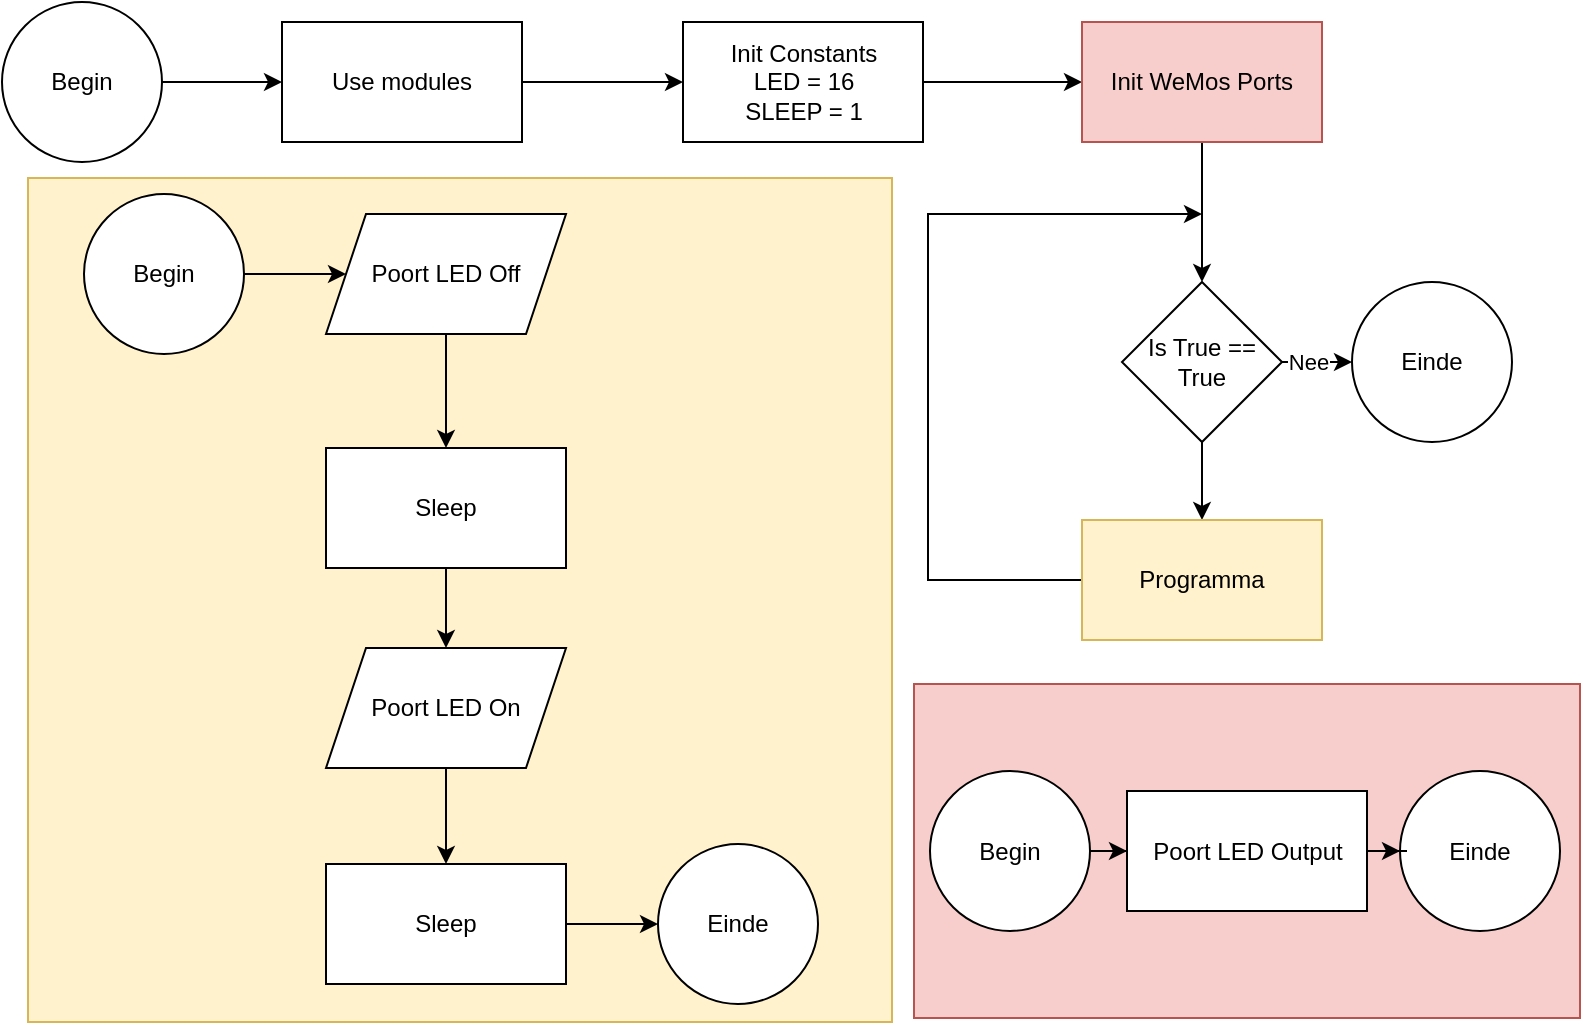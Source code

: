 <mxfile version="14.5.1" type="device"><diagram id="FptJ6I6IV6laAxU_Xkw_" name="Page-1"><mxGraphModel dx="1346" dy="822" grid="0" gridSize="10" guides="1" tooltips="1" connect="1" arrows="1" fold="1" page="1" pageScale="1" pageWidth="827" pageHeight="1169" math="0" shadow="0"><root><mxCell id="0"/><mxCell id="1" parent="0"/><mxCell id="fJK4ORwqmugWFQOjTGRw-18" value="" style="rounded=0;whiteSpace=wrap;html=1;fillColor=#fff2cc;strokeColor=#d6b656;" parent="1" vertex="1"><mxGeometry x="26" y="145" width="432" height="422" as="geometry"/></mxCell><mxCell id="fJK4ORwqmugWFQOjTGRw-3" value="" style="edgeStyle=orthogonalEdgeStyle;rounded=0;orthogonalLoop=1;jettySize=auto;html=1;" parent="1" source="fJK4ORwqmugWFQOjTGRw-1" target="fJK4ORwqmugWFQOjTGRw-2" edge="1"><mxGeometry relative="1" as="geometry"/></mxCell><mxCell id="fJK4ORwqmugWFQOjTGRw-1" value="Begin" style="ellipse;whiteSpace=wrap;html=1;aspect=fixed;" parent="1" vertex="1"><mxGeometry x="13" y="57" width="80" height="80" as="geometry"/></mxCell><mxCell id="fJK4ORwqmugWFQOjTGRw-5" value="" style="edgeStyle=orthogonalEdgeStyle;rounded=0;orthogonalLoop=1;jettySize=auto;html=1;" parent="1" source="fJK4ORwqmugWFQOjTGRw-2" target="fJK4ORwqmugWFQOjTGRw-4" edge="1"><mxGeometry relative="1" as="geometry"/></mxCell><mxCell id="fJK4ORwqmugWFQOjTGRw-2" value="Use modules" style="whiteSpace=wrap;html=1;" parent="1" vertex="1"><mxGeometry x="153" y="67" width="120" height="60" as="geometry"/></mxCell><mxCell id="fJK4ORwqmugWFQOjTGRw-7" value="" style="edgeStyle=orthogonalEdgeStyle;rounded=0;orthogonalLoop=1;jettySize=auto;html=1;" parent="1" source="fJK4ORwqmugWFQOjTGRw-4" target="fJK4ORwqmugWFQOjTGRw-6" edge="1"><mxGeometry relative="1" as="geometry"/></mxCell><mxCell id="fJK4ORwqmugWFQOjTGRw-4" value="Init Constants&lt;br&gt;LED = 16&lt;br&gt;SLEEP = 1" style="whiteSpace=wrap;html=1;" parent="1" vertex="1"><mxGeometry x="353.5" y="67" width="120" height="60" as="geometry"/></mxCell><mxCell id="fJK4ORwqmugWFQOjTGRw-9" value="" style="edgeStyle=orthogonalEdgeStyle;rounded=0;orthogonalLoop=1;jettySize=auto;html=1;" parent="1" source="fJK4ORwqmugWFQOjTGRw-6" target="fJK4ORwqmugWFQOjTGRw-8" edge="1"><mxGeometry relative="1" as="geometry"/></mxCell><mxCell id="fJK4ORwqmugWFQOjTGRw-6" value="Init WeMos Ports" style="whiteSpace=wrap;html=1;fillColor=#f8cecc;strokeColor=#b85450;" parent="1" vertex="1"><mxGeometry x="553" y="67" width="120" height="60" as="geometry"/></mxCell><mxCell id="fJK4ORwqmugWFQOjTGRw-11" value="" style="edgeStyle=orthogonalEdgeStyle;rounded=0;orthogonalLoop=1;jettySize=auto;html=1;" parent="1" source="fJK4ORwqmugWFQOjTGRw-8" target="fJK4ORwqmugWFQOjTGRw-10" edge="1"><mxGeometry relative="1" as="geometry"/></mxCell><mxCell id="fJK4ORwqmugWFQOjTGRw-12" value="Nee" style="edgeLabel;html=1;align=center;verticalAlign=middle;resizable=0;points=[];" parent="fJK4ORwqmugWFQOjTGRw-11" vertex="1" connectable="0"><mxGeometry x="-0.422" relative="1" as="geometry"><mxPoint as="offset"/></mxGeometry></mxCell><mxCell id="fJK4ORwqmugWFQOjTGRw-14" value="" style="edgeStyle=orthogonalEdgeStyle;rounded=0;orthogonalLoop=1;jettySize=auto;html=1;" parent="1" source="fJK4ORwqmugWFQOjTGRw-8" target="fJK4ORwqmugWFQOjTGRw-13" edge="1"><mxGeometry relative="1" as="geometry"/></mxCell><mxCell id="fJK4ORwqmugWFQOjTGRw-8" value="Is True == True" style="rhombus;whiteSpace=wrap;html=1;" parent="1" vertex="1"><mxGeometry x="573" y="197" width="80" height="80" as="geometry"/></mxCell><mxCell id="fJK4ORwqmugWFQOjTGRw-10" value="Einde" style="ellipse;whiteSpace=wrap;html=1;aspect=fixed;" parent="1" vertex="1"><mxGeometry x="688" y="197" width="80" height="80" as="geometry"/></mxCell><mxCell id="fJK4ORwqmugWFQOjTGRw-15" style="edgeStyle=orthogonalEdgeStyle;rounded=0;orthogonalLoop=1;jettySize=auto;html=1;" parent="1" source="fJK4ORwqmugWFQOjTGRw-13" edge="1"><mxGeometry relative="1" as="geometry"><mxPoint x="613" y="163" as="targetPoint"/><Array as="points"><mxPoint x="476" y="346"/><mxPoint x="476" y="163"/></Array></mxGeometry></mxCell><mxCell id="fJK4ORwqmugWFQOjTGRw-13" value="Programma" style="whiteSpace=wrap;html=1;fillColor=#fff2cc;strokeColor=#d6b656;" parent="1" vertex="1"><mxGeometry x="553" y="316" width="120" height="60" as="geometry"/></mxCell><mxCell id="fJK4ORwqmugWFQOjTGRw-24" value="" style="edgeStyle=orthogonalEdgeStyle;rounded=0;orthogonalLoop=1;jettySize=auto;html=1;" parent="1" source="fJK4ORwqmugWFQOjTGRw-17" target="fJK4ORwqmugWFQOjTGRw-20" edge="1"><mxGeometry relative="1" as="geometry"/></mxCell><mxCell id="fJK4ORwqmugWFQOjTGRw-17" value="Begin" style="ellipse;whiteSpace=wrap;html=1;aspect=fixed;" parent="1" vertex="1"><mxGeometry x="54" y="153" width="80" height="80" as="geometry"/></mxCell><mxCell id="fJK4ORwqmugWFQOjTGRw-19" value="Einde" style="ellipse;whiteSpace=wrap;html=1;aspect=fixed;" parent="1" vertex="1"><mxGeometry x="341" y="478" width="80" height="80" as="geometry"/></mxCell><mxCell id="fJK4ORwqmugWFQOjTGRw-26" value="" style="edgeStyle=orthogonalEdgeStyle;rounded=0;orthogonalLoop=1;jettySize=auto;html=1;" parent="1" source="fJK4ORwqmugWFQOjTGRw-20" target="fJK4ORwqmugWFQOjTGRw-22" edge="1"><mxGeometry relative="1" as="geometry"/></mxCell><mxCell id="fJK4ORwqmugWFQOjTGRw-20" value="Poort LED Off" style="shape=parallelogram;perimeter=parallelogramPerimeter;whiteSpace=wrap;html=1;fixedSize=1;" parent="1" vertex="1"><mxGeometry x="175" y="163" width="120" height="60" as="geometry"/></mxCell><mxCell id="fJK4ORwqmugWFQOjTGRw-28" value="" style="edgeStyle=orthogonalEdgeStyle;rounded=0;orthogonalLoop=1;jettySize=auto;html=1;" parent="1" source="fJK4ORwqmugWFQOjTGRw-21" target="fJK4ORwqmugWFQOjTGRw-23" edge="1"><mxGeometry relative="1" as="geometry"/></mxCell><mxCell id="fJK4ORwqmugWFQOjTGRw-21" value="Poort LED On" style="shape=parallelogram;perimeter=parallelogramPerimeter;whiteSpace=wrap;html=1;fixedSize=1;" parent="1" vertex="1"><mxGeometry x="175" y="380" width="120" height="60" as="geometry"/></mxCell><mxCell id="fJK4ORwqmugWFQOjTGRw-27" value="" style="edgeStyle=orthogonalEdgeStyle;rounded=0;orthogonalLoop=1;jettySize=auto;html=1;" parent="1" source="fJK4ORwqmugWFQOjTGRw-22" target="fJK4ORwqmugWFQOjTGRw-21" edge="1"><mxGeometry relative="1" as="geometry"/></mxCell><mxCell id="fJK4ORwqmugWFQOjTGRw-22" value="Sleep" style="rounded=0;whiteSpace=wrap;html=1;" parent="1" vertex="1"><mxGeometry x="175" y="280" width="120" height="60" as="geometry"/></mxCell><mxCell id="fJK4ORwqmugWFQOjTGRw-25" value="" style="edgeStyle=orthogonalEdgeStyle;rounded=0;orthogonalLoop=1;jettySize=auto;html=1;" parent="1" source="fJK4ORwqmugWFQOjTGRw-23" target="fJK4ORwqmugWFQOjTGRw-19" edge="1"><mxGeometry relative="1" as="geometry"/></mxCell><mxCell id="fJK4ORwqmugWFQOjTGRw-23" value="Sleep" style="rounded=0;whiteSpace=wrap;html=1;" parent="1" vertex="1"><mxGeometry x="175" y="488" width="120" height="60" as="geometry"/></mxCell><mxCell id="fJK4ORwqmugWFQOjTGRw-30" value="" style="rounded=0;whiteSpace=wrap;html=1;fillColor=#f8cecc;strokeColor=#b85450;" parent="1" vertex="1"><mxGeometry x="469" y="398" width="333" height="167" as="geometry"/></mxCell><mxCell id="fJK4ORwqmugWFQOjTGRw-34" value="" style="edgeStyle=orthogonalEdgeStyle;rounded=0;orthogonalLoop=1;jettySize=auto;html=1;" parent="1" source="fJK4ORwqmugWFQOjTGRw-31" target="fJK4ORwqmugWFQOjTGRw-33" edge="1"><mxGeometry relative="1" as="geometry"/></mxCell><mxCell id="fJK4ORwqmugWFQOjTGRw-31" value="Begin" style="ellipse;whiteSpace=wrap;html=1;aspect=fixed;" parent="1" vertex="1"><mxGeometry x="477" y="441.5" width="80" height="80" as="geometry"/></mxCell><mxCell id="fJK4ORwqmugWFQOjTGRw-32" value="Einde" style="ellipse;whiteSpace=wrap;html=1;aspect=fixed;" parent="1" vertex="1"><mxGeometry x="712" y="441.5" width="80" height="80" as="geometry"/></mxCell><mxCell id="fJK4ORwqmugWFQOjTGRw-35" style="edgeStyle=orthogonalEdgeStyle;rounded=0;orthogonalLoop=1;jettySize=auto;html=1;entryX=0;entryY=0.5;entryDx=0;entryDy=0;" parent="1" source="fJK4ORwqmugWFQOjTGRw-33" target="fJK4ORwqmugWFQOjTGRw-32" edge="1"><mxGeometry relative="1" as="geometry"/></mxCell><mxCell id="fJK4ORwqmugWFQOjTGRw-33" value="Poort LED Output" style="whiteSpace=wrap;html=1;" parent="1" vertex="1"><mxGeometry x="575.5" y="451.5" width="120" height="60" as="geometry"/></mxCell></root></mxGraphModel></diagram></mxfile>